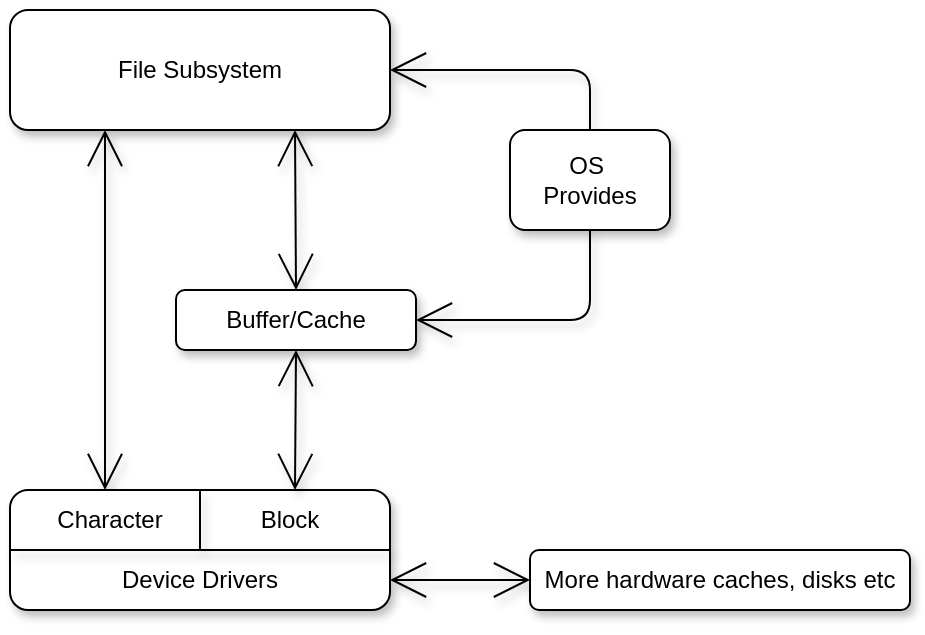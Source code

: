 <mxfile>
    <diagram id="vy-XE392qq3MXIAVEa7_" name="Page-1">
        <mxGraphModel dx="820" dy="1279" grid="1" gridSize="10" guides="1" tooltips="1" connect="1" arrows="1" fold="1" page="1" pageScale="1" pageWidth="850" pageHeight="1100" math="0" shadow="0">
            <root>
                <mxCell id="0"/>
                <mxCell id="1" parent="0"/>
                <mxCell id="5" style="edgeStyle=none;html=1;exitX=0.25;exitY=1;exitDx=0;exitDy=0;entryX=0.25;entryY=0;entryDx=0;entryDy=0;startArrow=open;startFill=0;endArrow=open;endFill=0;startSize=16;endSize=16;shadow=1;" edge="1" parent="1" source="3" target="4">
                    <mxGeometry relative="1" as="geometry"/>
                </mxCell>
                <mxCell id="4" value="" style="rounded=1;whiteSpace=wrap;html=1;verticalAlign=bottom;shadow=1;" vertex="1" parent="1">
                    <mxGeometry x="20" y="260" width="190" height="60" as="geometry"/>
                </mxCell>
                <mxCell id="6" value="" style="endArrow=none;html=1;startSize=16;endSize=16;entryX=1;entryY=0.5;entryDx=0;entryDy=0;shadow=1;" edge="1" parent="1" target="4">
                    <mxGeometry width="50" height="50" relative="1" as="geometry">
                        <mxPoint x="20" y="290" as="sourcePoint"/>
                        <mxPoint x="10" y="220" as="targetPoint"/>
                    </mxGeometry>
                </mxCell>
                <mxCell id="7" value="" style="endArrow=none;html=1;startSize=16;endSize=16;entryX=0.5;entryY=0;entryDx=0;entryDy=0;shadow=1;" edge="1" parent="1" target="4">
                    <mxGeometry width="50" height="50" relative="1" as="geometry">
                        <mxPoint x="115" y="290" as="sourcePoint"/>
                        <mxPoint x="-30" y="210" as="targetPoint"/>
                    </mxGeometry>
                </mxCell>
                <mxCell id="8" value="Character" style="text;html=1;strokeColor=none;fillColor=none;align=center;verticalAlign=middle;whiteSpace=wrap;rounded=0;shadow=1;" vertex="1" parent="1">
                    <mxGeometry x="20" y="260" width="100" height="30" as="geometry"/>
                </mxCell>
                <mxCell id="9" value="Block" style="text;html=1;strokeColor=none;fillColor=none;align=center;verticalAlign=middle;whiteSpace=wrap;rounded=0;shadow=1;" vertex="1" parent="1">
                    <mxGeometry x="110" y="260" width="100" height="30" as="geometry"/>
                </mxCell>
                <mxCell id="10" value="Device Drivers" style="text;html=1;strokeColor=none;fillColor=none;align=center;verticalAlign=middle;whiteSpace=wrap;rounded=0;shadow=1;" vertex="1" parent="1">
                    <mxGeometry x="65" y="290" width="100" height="30" as="geometry"/>
                </mxCell>
                <mxCell id="13" style="edgeStyle=none;html=1;entryX=0.5;entryY=1;entryDx=0;entryDy=0;startArrow=open;startFill=0;endArrow=open;endFill=0;startSize=16;endSize=16;exitX=0.75;exitY=0;exitDx=0;exitDy=0;shadow=1;" edge="1" parent="1" source="4" target="15">
                    <mxGeometry relative="1" as="geometry">
                        <mxPoint x="170" y="240" as="sourcePoint"/>
                    </mxGeometry>
                </mxCell>
                <mxCell id="3" value="File Subsystem" style="rounded=1;whiteSpace=wrap;html=1;shadow=1;" vertex="1" parent="1">
                    <mxGeometry x="20" y="20" width="190" height="60" as="geometry"/>
                </mxCell>
                <mxCell id="16" style="edgeStyle=none;html=1;exitX=0.5;exitY=0;exitDx=0;exitDy=0;entryX=0.75;entryY=1;entryDx=0;entryDy=0;startArrow=open;startFill=0;endArrow=open;endFill=0;startSize=16;endSize=16;shadow=1;" edge="1" parent="1" source="15" target="3">
                    <mxGeometry relative="1" as="geometry"/>
                </mxCell>
                <mxCell id="15" value="Buffer/Cache" style="rounded=1;whiteSpace=wrap;html=1;shadow=1;" vertex="1" parent="1">
                    <mxGeometry x="103" y="160" width="120" height="30" as="geometry"/>
                </mxCell>
                <mxCell id="18" style="edgeStyle=orthogonalEdgeStyle;html=1;exitX=0.5;exitY=0;exitDx=0;exitDy=0;entryX=1;entryY=0.5;entryDx=0;entryDy=0;startArrow=none;startFill=0;endArrow=open;endFill=0;startSize=16;endSize=16;shadow=1;" edge="1" parent="1" source="17" target="3">
                    <mxGeometry relative="1" as="geometry"/>
                </mxCell>
                <mxCell id="19" style="edgeStyle=orthogonalEdgeStyle;html=1;exitX=0.5;exitY=1;exitDx=0;exitDy=0;entryX=1;entryY=0.5;entryDx=0;entryDy=0;startArrow=none;startFill=0;endArrow=open;endFill=0;startSize=16;endSize=16;shadow=1;" edge="1" parent="1" source="17" target="15">
                    <mxGeometry relative="1" as="geometry"/>
                </mxCell>
                <mxCell id="17" value="OS&amp;nbsp;&lt;br&gt;Provides" style="rounded=1;whiteSpace=wrap;html=1;verticalAlign=middle;shadow=1;" vertex="1" parent="1">
                    <mxGeometry x="270" y="80" width="80" height="50" as="geometry"/>
                </mxCell>
                <mxCell id="21" style="edgeStyle=orthogonalEdgeStyle;html=1;exitX=0;exitY=0.5;exitDx=0;exitDy=0;entryX=1;entryY=0.75;entryDx=0;entryDy=0;startArrow=open;startFill=0;endArrow=open;endFill=0;startSize=16;endSize=16;shadow=1;" edge="1" parent="1" source="20" target="4">
                    <mxGeometry relative="1" as="geometry"/>
                </mxCell>
                <mxCell id="20" value="More hardware caches, disks etc" style="rounded=1;whiteSpace=wrap;html=1;verticalAlign=middle;shadow=1;" vertex="1" parent="1">
                    <mxGeometry x="280" y="290" width="190" height="30" as="geometry"/>
                </mxCell>
            </root>
        </mxGraphModel>
    </diagram>
</mxfile>